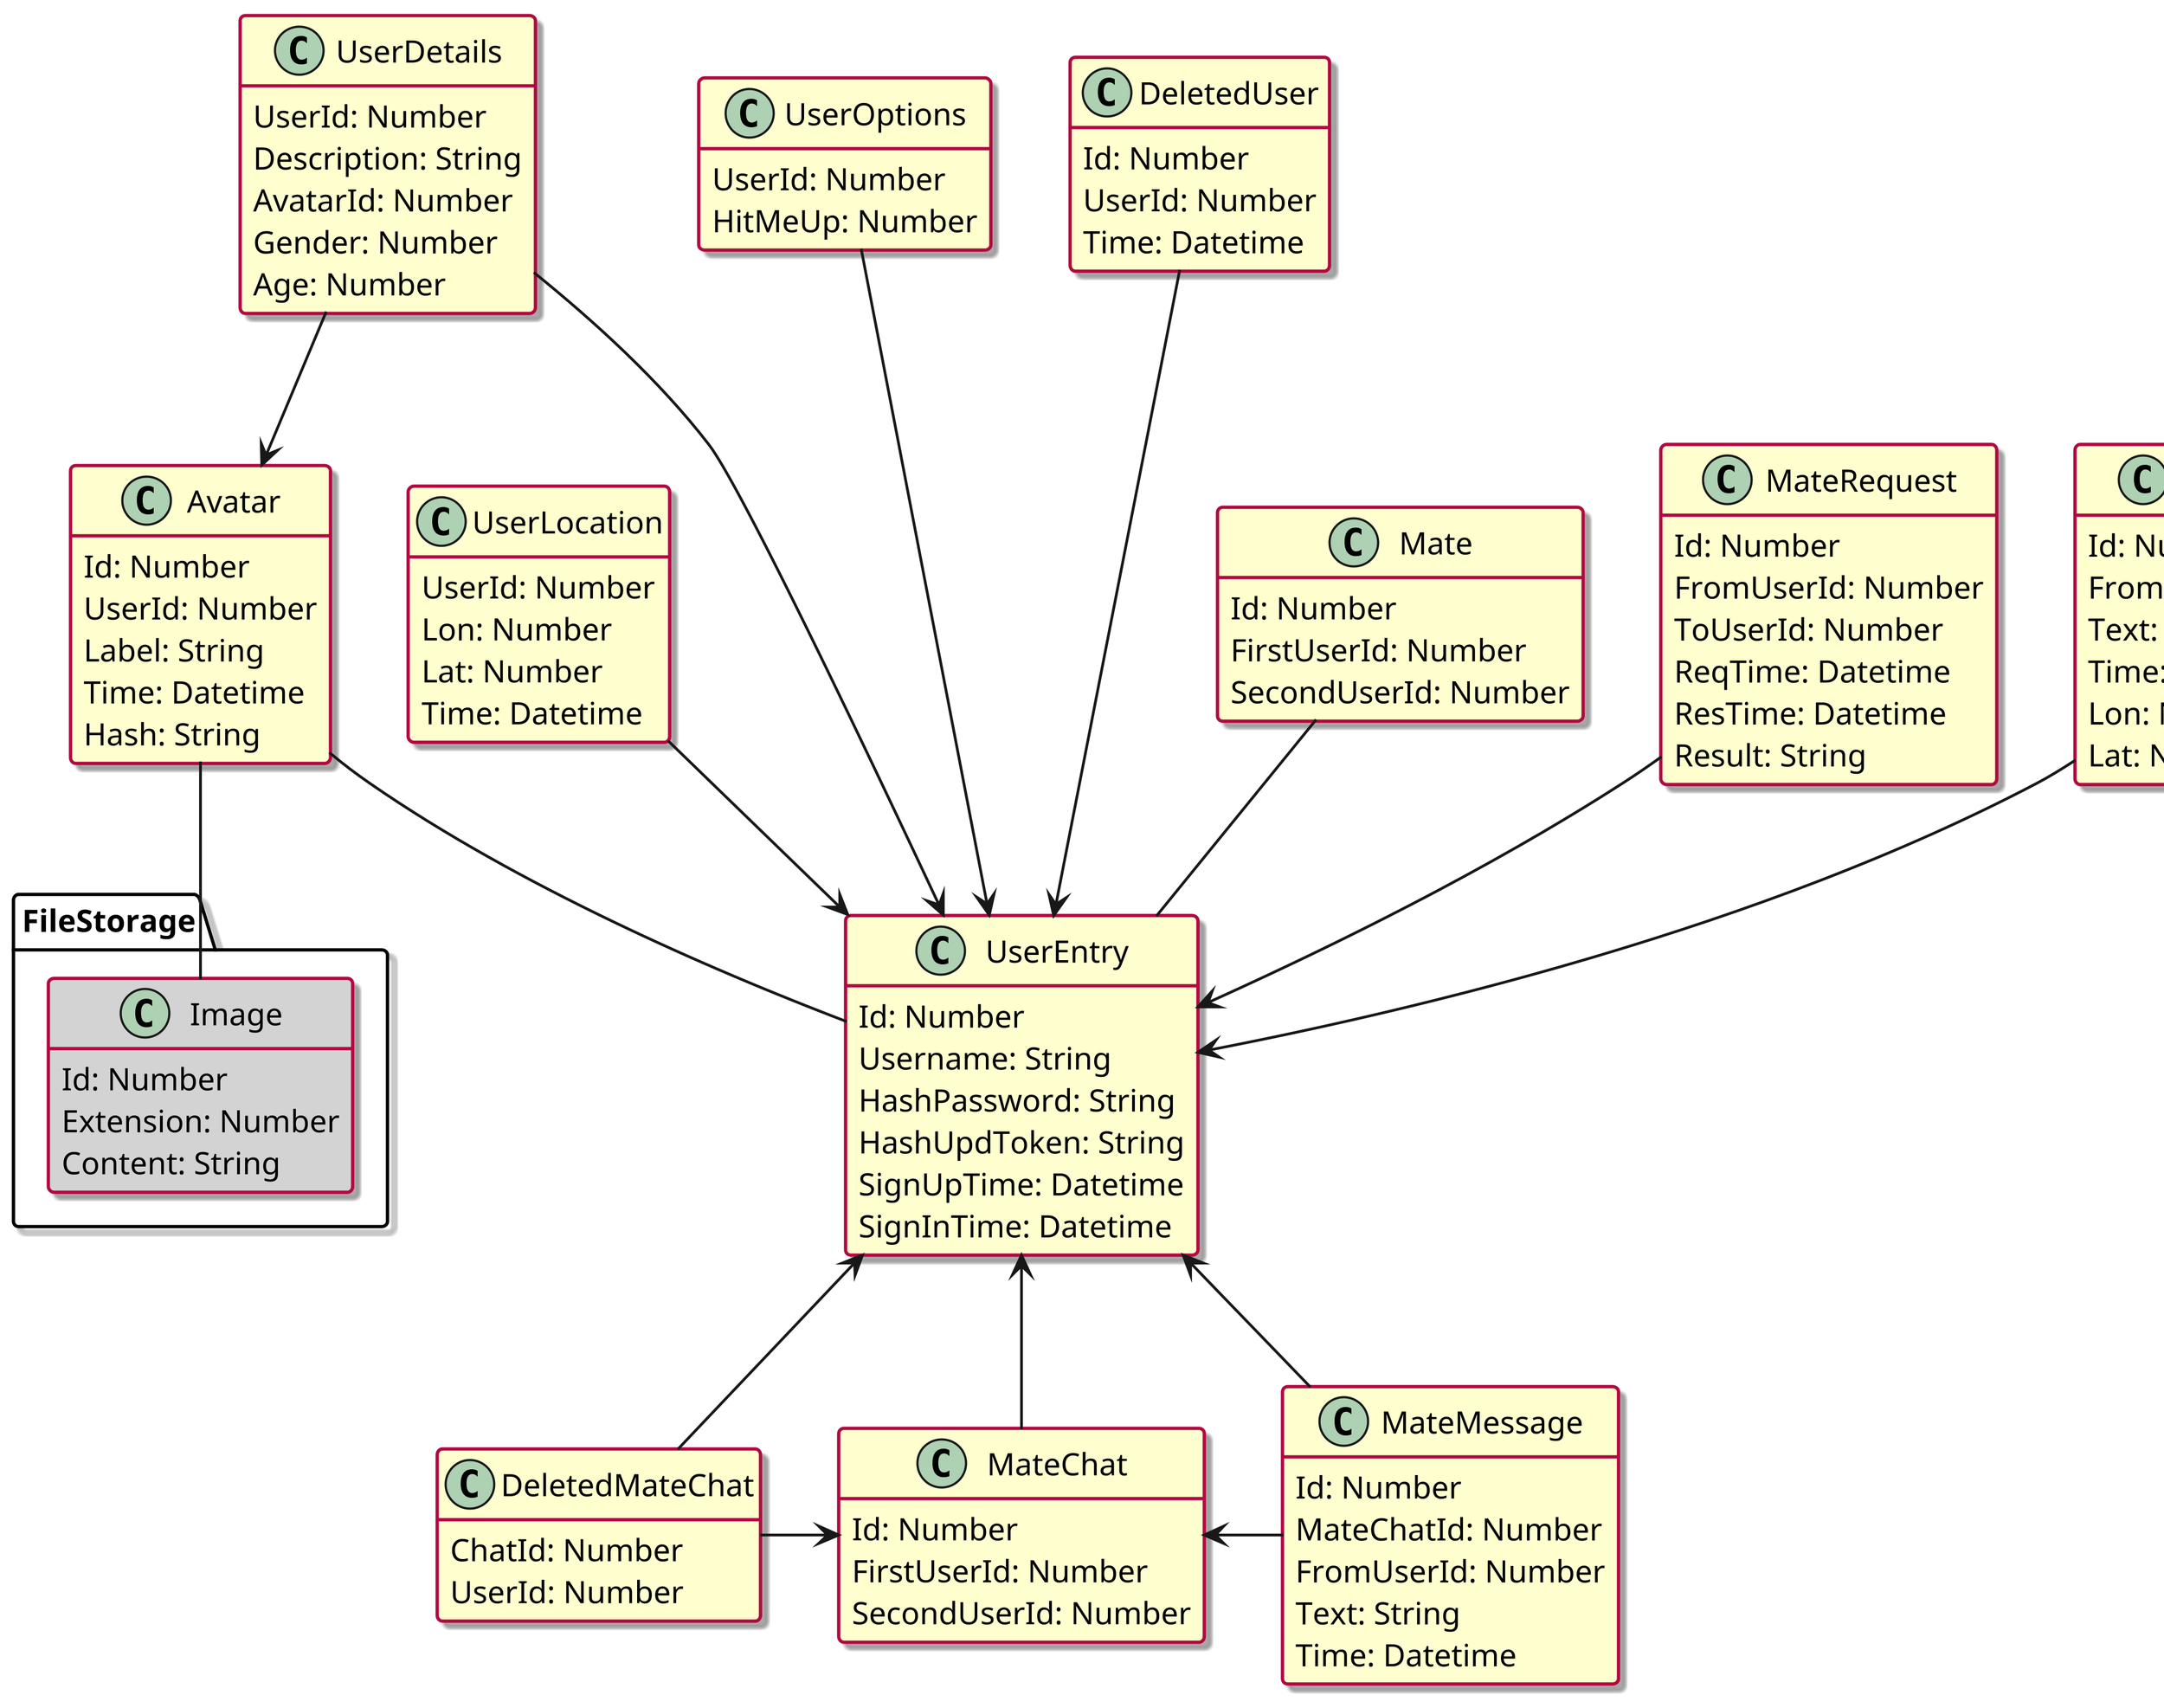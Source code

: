 @startuml models_p2

skinparam ArrowThickness 1.25
skinparam ClassBorderThickness 1.5
skinparam ClassBackgroundColor #FEFECE
skinparam ClassBorderColor #B20842

skinparam dpi 400
skinparam Shadowing true

' -----------------------------------------------

hide empty methods
hide empty members

' models
' -----------------------------------------------
'                      | | |
'                      V V V

' File
' -----------------------------------------------

package FileStorage {

    class Image #LightGray {
        Id: Number
        Extension: Number
        Content: String
    }
}


' User
' -----------------------------------------------

class UserEntry {
    Id: Number
    Username: String
    HashPassword: String
    HashUpdToken: String
    SignUpTime: Datetime
    SignInTime: Datetime
}

class UserLocation {
    UserId: Number
    Lon: Number
    Lat: Number
    Time: Datetime
}

class UserDetails {
    UserId: Number
    Description: String
    AvatarId: Number
    Gender: Number
    Age: Number
}

class UserOptions {
    UserId: Number
    HitMeUp: Number
}

class Avatar {
    Id: Number
    UserId: Number
    Label: String
    Time: Datetime
    Hash: String
}

class DeletedUser {
    Id: Number
    UserId: Number
    Time: Datetime
}

' Mate
' -----------------------------------------------

class Mate {
    Id: Number
    FirstUserId: Number
    SecondUserId: Number
}

class MateRequest {
    Id: Number
    FromUserId: Number
    ToUserId: Number
    ReqTime: Datetime
    ResTime: Datetime
    Result: String
}

' Mate-chat
' -----------------------------------------------

class MateChat {
    Id: Number
    FirstUserId: Number
    SecondUserId: Number
}

class MateMessage {
    Id: Number
    MateChatId: Number
    FromUserId: Number
    Text: String
    Time: Datetime
}

class DeletedMateChat {
    ChatId: Number
    UserId: Number
}

' Geo-chat
' -----------------------------------------------

class GeoMessage {
    Id: Number
    FromUserId: Number
    Text: String
    Time: Datetime
    Lon: Number
    Lat: Number
}

' edges
' -----------------------------------------------

UserLocation --> UserEntry
UserOptions ---> UserEntry
UserDetails --> UserEntry
DeletedUser ---> UserEntry
UserDetails --> Avatar
Avatar -d- Image
Avatar -- UserEntry

' ***

GeoMessage --> UserEntry

' ***

MateRequest -d-> UserEntry
Mate -d- UserEntry

' ***
 
MateChat -u-> UserEntry
MateMessage -l-> UserEntry
MateMessage -l-> MateChat

' ***

DeletedMateChat -r-> MateChat
DeletedMateChat -u-> UserEntry

@enduml